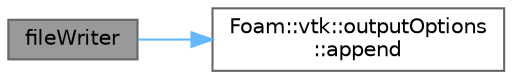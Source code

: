 digraph "fileWriter"
{
 // LATEX_PDF_SIZE
  bgcolor="transparent";
  edge [fontname=Helvetica,fontsize=10,labelfontname=Helvetica,labelfontsize=10];
  node [fontname=Helvetica,fontsize=10,shape=box,height=0.2,width=0.4];
  rankdir="LR";
  Node1 [id="Node000001",label="fileWriter",height=0.2,width=0.4,color="gray40", fillcolor="grey60", style="filled", fontcolor="black",tooltip=" "];
  Node1 -> Node2 [id="edge1_Node000001_Node000002",color="steelblue1",style="solid",tooltip=" "];
  Node2 [id="Node000002",label="Foam::vtk::outputOptions\l::append",height=0.2,width=0.4,color="grey40", fillcolor="white", style="filled",URL="$classFoam_1_1vtk_1_1outputOptions.html#a6a8b9c30bc2f33c8cfc1587545654798",tooltip=" "];
}
